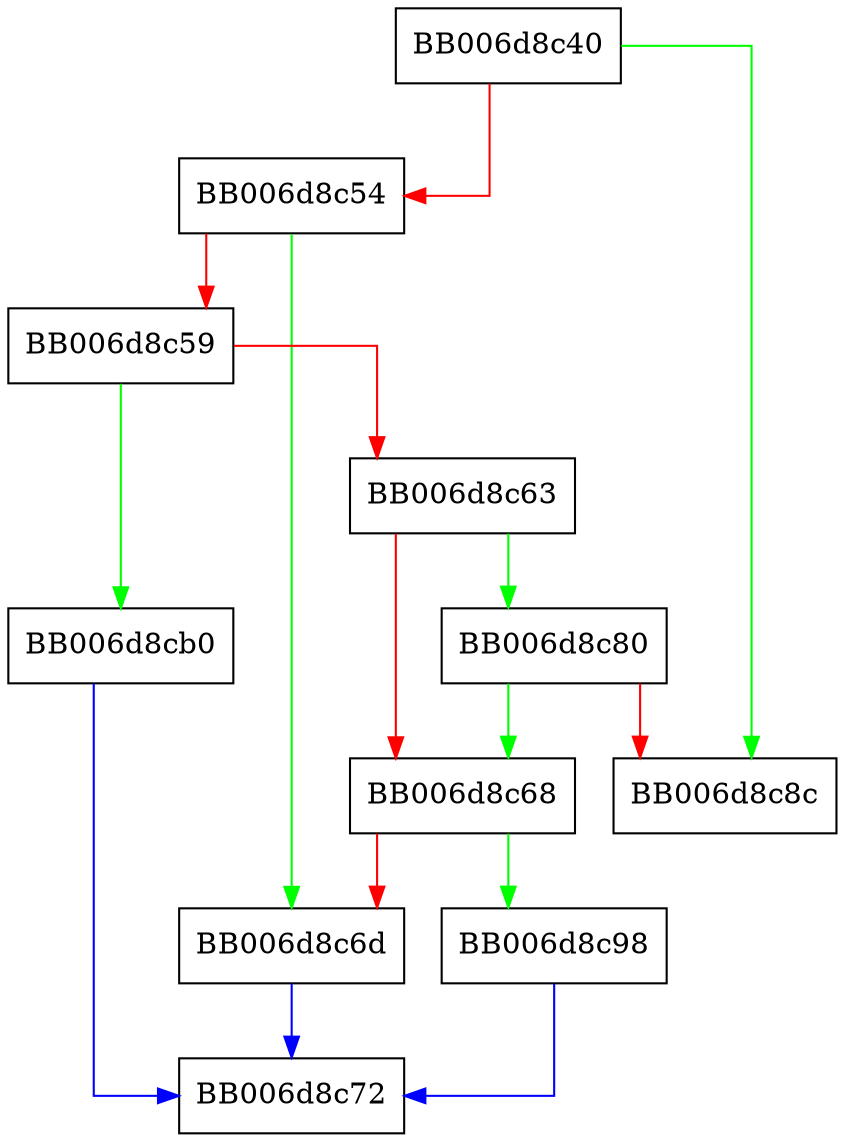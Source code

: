 digraph rsa_validate {
  node [shape="box"];
  graph [splines=ortho];
  BB006d8c40 -> BB006d8c8c [color="green"];
  BB006d8c40 -> BB006d8c54 [color="red"];
  BB006d8c54 -> BB006d8c6d [color="green"];
  BB006d8c54 -> BB006d8c59 [color="red"];
  BB006d8c59 -> BB006d8cb0 [color="green"];
  BB006d8c59 -> BB006d8c63 [color="red"];
  BB006d8c63 -> BB006d8c80 [color="green"];
  BB006d8c63 -> BB006d8c68 [color="red"];
  BB006d8c68 -> BB006d8c98 [color="green"];
  BB006d8c68 -> BB006d8c6d [color="red"];
  BB006d8c6d -> BB006d8c72 [color="blue"];
  BB006d8c80 -> BB006d8c68 [color="green"];
  BB006d8c80 -> BB006d8c8c [color="red"];
  BB006d8c98 -> BB006d8c72 [color="blue"];
  BB006d8cb0 -> BB006d8c72 [color="blue"];
}